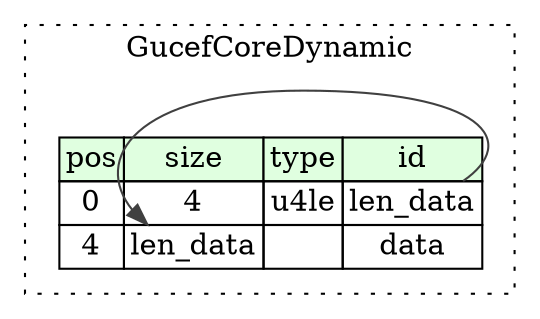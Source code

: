 digraph {
	rankdir=LR;
	node [shape=plaintext];
	subgraph cluster__gucef_core_dynamic {
		label="GucefCoreDynamic";
		graph[style=dotted];

		gucef_core_dynamic__seq [label=<<TABLE BORDER="0" CELLBORDER="1" CELLSPACING="0">
			<TR><TD BGCOLOR="#E0FFE0">pos</TD><TD BGCOLOR="#E0FFE0">size</TD><TD BGCOLOR="#E0FFE0">type</TD><TD BGCOLOR="#E0FFE0">id</TD></TR>
			<TR><TD PORT="len_data_pos">0</TD><TD PORT="len_data_size">4</TD><TD>u4le</TD><TD PORT="len_data_type">len_data</TD></TR>
			<TR><TD PORT="data_pos">4</TD><TD PORT="data_size">len_data</TD><TD></TD><TD PORT="data_type">data</TD></TR>
		</TABLE>>];
	}
	gucef_core_dynamic__seq:len_data_type -> gucef_core_dynamic__seq:data_size [color="#404040"];
}
